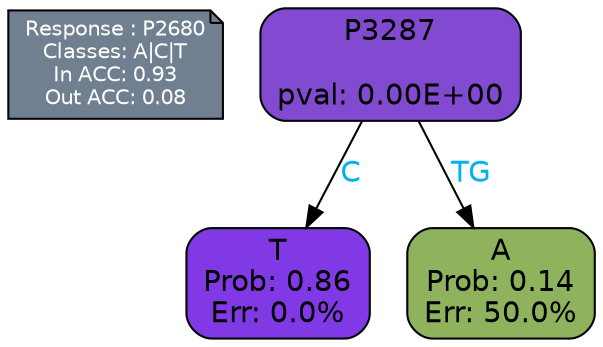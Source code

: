 digraph Tree {
node [shape=box, style="filled, rounded", color="black", fontname=helvetica] ;
graph [ranksep=equally, splines=polylines, bgcolor=transparent, dpi=600] ;
edge [fontname=helvetica] ;
LEGEND [label="Response : P2680
Classes: A|C|T
In ACC: 0.93
Out ACC: 0.08
",shape=note,align=left,style=filled,fillcolor="slategray",fontcolor="white",fontsize=10];1 [label="P3287

pval: 0.00E+00", fillcolor="#824ad1"] ;
2 [label="T
Prob: 0.86
Err: 0.0%", fillcolor="#8139e5"] ;
3 [label="A
Prob: 0.14
Err: 50.0%", fillcolor="#8fb35d"] ;
1 -> 2 [label="C",fontcolor=deepskyblue2] ;
1 -> 3 [label="TG",fontcolor=deepskyblue2] ;
{rank = same; 2;3;}{rank = same; LEGEND;1;}}